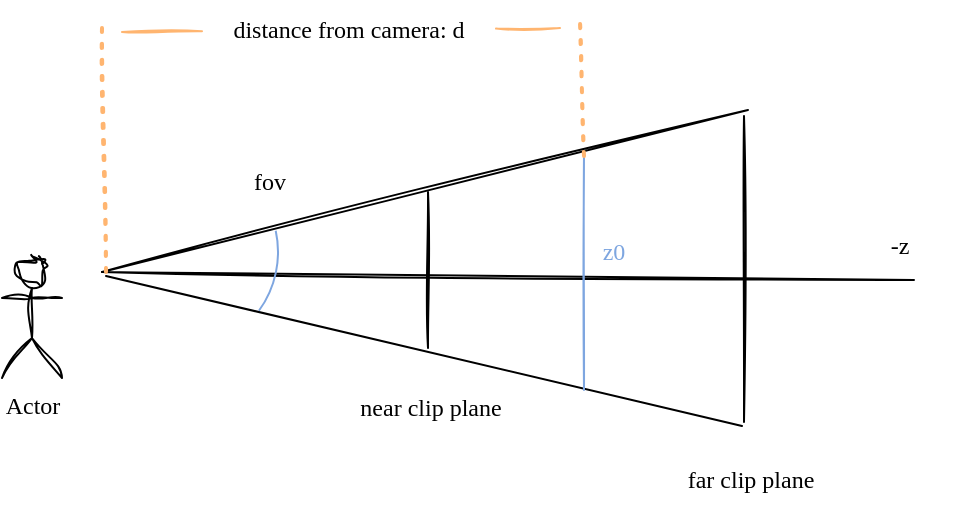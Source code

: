 <mxfile version="20.7.4" type="device"><diagram id="vDhI6ru78A4PF14vtPL2" name="第 1 页"><mxGraphModel dx="1221" dy="837" grid="0" gridSize="10" guides="1" tooltips="1" connect="1" arrows="1" fold="1" page="1" pageScale="1" pageWidth="1169" pageHeight="827" math="0" shadow="0"><root><mxCell id="0"/><mxCell id="1" parent="0"/><mxCell id="I_Lven3DFIF_ao89Hvm_-1" value="Actor" style="shape=umlActor;verticalLabelPosition=bottom;verticalAlign=top;html=1;outlineConnect=0;sketch=1;curveFitting=1;jiggle=2;fontFamily=Comic Sans MS;" vertex="1" parent="1"><mxGeometry x="194" y="242" width="30" height="60" as="geometry"/></mxCell><mxCell id="I_Lven3DFIF_ao89Hvm_-2" value="" style="endArrow=none;html=1;rounded=0;sketch=1;curveFitting=1;jiggle=2;fontFamily=Comic Sans MS;" edge="1" parent="1"><mxGeometry width="50" height="50" relative="1" as="geometry"><mxPoint x="244" y="249" as="sourcePoint"/><mxPoint x="650" y="253" as="targetPoint"/></mxGeometry></mxCell><mxCell id="I_Lven3DFIF_ao89Hvm_-3" value="-z" style="text;html=1;strokeColor=none;fillColor=none;align=center;verticalAlign=middle;whiteSpace=wrap;rounded=0;sketch=1;curveFitting=1;jiggle=2;fontFamily=Comic Sans MS;" vertex="1" parent="1"><mxGeometry x="613" y="221" width="60" height="30" as="geometry"/></mxCell><mxCell id="I_Lven3DFIF_ao89Hvm_-4" value="" style="endArrow=none;html=1;rounded=0;sketch=1;fontFamily=Comic Sans MS;" edge="1" parent="1"><mxGeometry x="0.03" width="50" height="50" relative="1" as="geometry"><mxPoint x="407" y="287" as="sourcePoint"/><mxPoint x="407" y="209" as="targetPoint"/><mxPoint as="offset"/></mxGeometry></mxCell><mxCell id="I_Lven3DFIF_ao89Hvm_-6" value="" style="endArrow=none;html=1;rounded=0;sketch=1;fontFamily=Comic Sans MS;" edge="1" parent="1"><mxGeometry width="50" height="50" relative="1" as="geometry"><mxPoint x="565" y="171" as="sourcePoint"/><mxPoint x="565" y="324" as="targetPoint"/></mxGeometry></mxCell><mxCell id="I_Lven3DFIF_ao89Hvm_-7" value="" style="endArrow=none;html=1;rounded=0;sketch=1;fontFamily=Comic Sans MS;" edge="1" parent="1"><mxGeometry width="50" height="50" relative="1" as="geometry"><mxPoint x="244" y="249" as="sourcePoint"/><mxPoint x="567" y="168" as="targetPoint"/></mxGeometry></mxCell><mxCell id="I_Lven3DFIF_ao89Hvm_-8" value="" style="endArrow=none;html=1;rounded=0;sketch=1;fontFamily=Comic Sans MS;" edge="1" parent="1"><mxGeometry width="50" height="50" relative="1" as="geometry"><mxPoint x="246" y="251" as="sourcePoint"/><mxPoint x="564" y="326" as="targetPoint"/></mxGeometry></mxCell><mxCell id="I_Lven3DFIF_ao89Hvm_-9" value="near&amp;nbsp;clip&amp;nbsp;plane" style="text;html=1;strokeColor=none;fillColor=none;align=center;verticalAlign=middle;whiteSpace=wrap;rounded=0;fontFamily=Comic Sans MS;" vertex="1" parent="1"><mxGeometry x="361" y="302" width="95" height="30" as="geometry"/></mxCell><mxCell id="I_Lven3DFIF_ao89Hvm_-10" value="far&amp;nbsp;clip&amp;nbsp;plane" style="text;html=1;strokeColor=none;fillColor=none;align=center;verticalAlign=middle;whiteSpace=wrap;rounded=0;fontFamily=Comic Sans MS;" vertex="1" parent="1"><mxGeometry x="524" y="338" width="89" height="30" as="geometry"/></mxCell><mxCell id="I_Lven3DFIF_ao89Hvm_-13" value="" style="verticalLabelPosition=bottom;verticalAlign=top;html=1;shape=mxgraph.basic.arc;startAngle=0.966;endAngle=0.1;fontFamily=Comic Sans MS;rotation=90;strokeColor=#7EA6E0;" vertex="1" parent="1"><mxGeometry x="232" y="189" width="100" height="100" as="geometry"/></mxCell><mxCell id="I_Lven3DFIF_ao89Hvm_-14" value="fov" style="text;html=1;strokeColor=none;fillColor=none;align=center;verticalAlign=middle;whiteSpace=wrap;rounded=0;fontFamily=Comic Sans MS;" vertex="1" parent="1"><mxGeometry x="298" y="189" width="60" height="30" as="geometry"/></mxCell><mxCell id="I_Lven3DFIF_ao89Hvm_-15" value="" style="endArrow=none;html=1;rounded=0;sketch=1;fontFamily=Comic Sans MS;strokeColor=#7EA6E0;" edge="1" parent="1"><mxGeometry width="50" height="50" relative="1" as="geometry"><mxPoint x="485" y="190" as="sourcePoint"/><mxPoint x="485" y="308" as="targetPoint"/></mxGeometry></mxCell><mxCell id="I_Lven3DFIF_ao89Hvm_-16" value="z0" style="text;html=1;strokeColor=none;fillColor=none;align=center;verticalAlign=middle;whiteSpace=wrap;rounded=0;fontFamily=Comic Sans MS;fontColor=#7EA6E0;" vertex="1" parent="1"><mxGeometry x="470" y="224" width="60" height="30" as="geometry"/></mxCell><mxCell id="I_Lven3DFIF_ao89Hvm_-17" value="" style="endArrow=none;dashed=1;html=1;dashPattern=1 3;strokeWidth=2;rounded=0;sketch=1;strokeColor=#FFB570;fontFamily=Comic Sans MS;fontColor=#7EA6E0;" edge="1" parent="1"><mxGeometry width="50" height="50" relative="1" as="geometry"><mxPoint x="246" y="249" as="sourcePoint"/><mxPoint x="244" y="127" as="targetPoint"/></mxGeometry></mxCell><mxCell id="I_Lven3DFIF_ao89Hvm_-18" value="" style="endArrow=none;dashed=1;html=1;dashPattern=1 3;strokeWidth=2;rounded=0;sketch=1;strokeColor=#FFB570;fontFamily=Comic Sans MS;fontColor=#7EA6E0;" edge="1" parent="1"><mxGeometry width="50" height="50" relative="1" as="geometry"><mxPoint x="485" y="191" as="sourcePoint"/><mxPoint x="483" y="124" as="targetPoint"/></mxGeometry></mxCell><mxCell id="I_Lven3DFIF_ao89Hvm_-20" value="" style="endArrow=none;html=1;rounded=0;sketch=1;strokeColor=#FFB570;fontFamily=Comic Sans MS;fontColor=#7EA6E0;startArrow=none;" edge="1" parent="1" source="I_Lven3DFIF_ao89Hvm_-21"><mxGeometry width="50" height="50" relative="1" as="geometry"><mxPoint x="254" y="129" as="sourcePoint"/><mxPoint x="473" y="127" as="targetPoint"/></mxGeometry></mxCell><mxCell id="I_Lven3DFIF_ao89Hvm_-21" value="distance from camera: d" style="text;html=1;align=center;verticalAlign=middle;whiteSpace=wrap;rounded=0;fontFamily=Comic Sans MS;" vertex="1" parent="1"><mxGeometry x="294" y="113" width="147" height="30" as="geometry"/></mxCell><mxCell id="I_Lven3DFIF_ao89Hvm_-22" value="" style="endArrow=none;html=1;rounded=0;sketch=1;strokeColor=#FFB570;fontFamily=Comic Sans MS;fontColor=#7EA6E0;" edge="1" parent="1" target="I_Lven3DFIF_ao89Hvm_-21"><mxGeometry width="50" height="50" relative="1" as="geometry"><mxPoint x="254" y="129" as="sourcePoint"/><mxPoint x="473" y="127" as="targetPoint"/></mxGeometry></mxCell></root></mxGraphModel></diagram></mxfile>